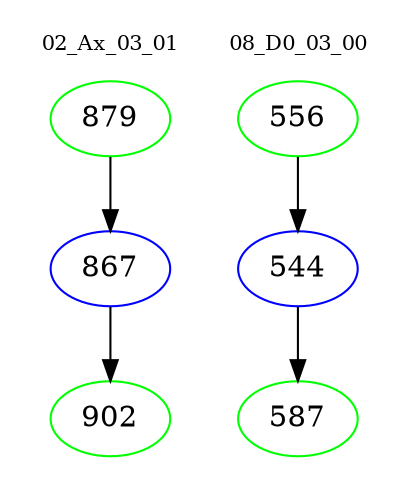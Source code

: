 digraph{
subgraph cluster_0 {
color = white
label = "02_Ax_03_01";
fontsize=10;
T0_879 [label="879", color="green"]
T0_879 -> T0_867 [color="black"]
T0_867 [label="867", color="blue"]
T0_867 -> T0_902 [color="black"]
T0_902 [label="902", color="green"]
}
subgraph cluster_1 {
color = white
label = "08_D0_03_00";
fontsize=10;
T1_556 [label="556", color="green"]
T1_556 -> T1_544 [color="black"]
T1_544 [label="544", color="blue"]
T1_544 -> T1_587 [color="black"]
T1_587 [label="587", color="green"]
}
}
